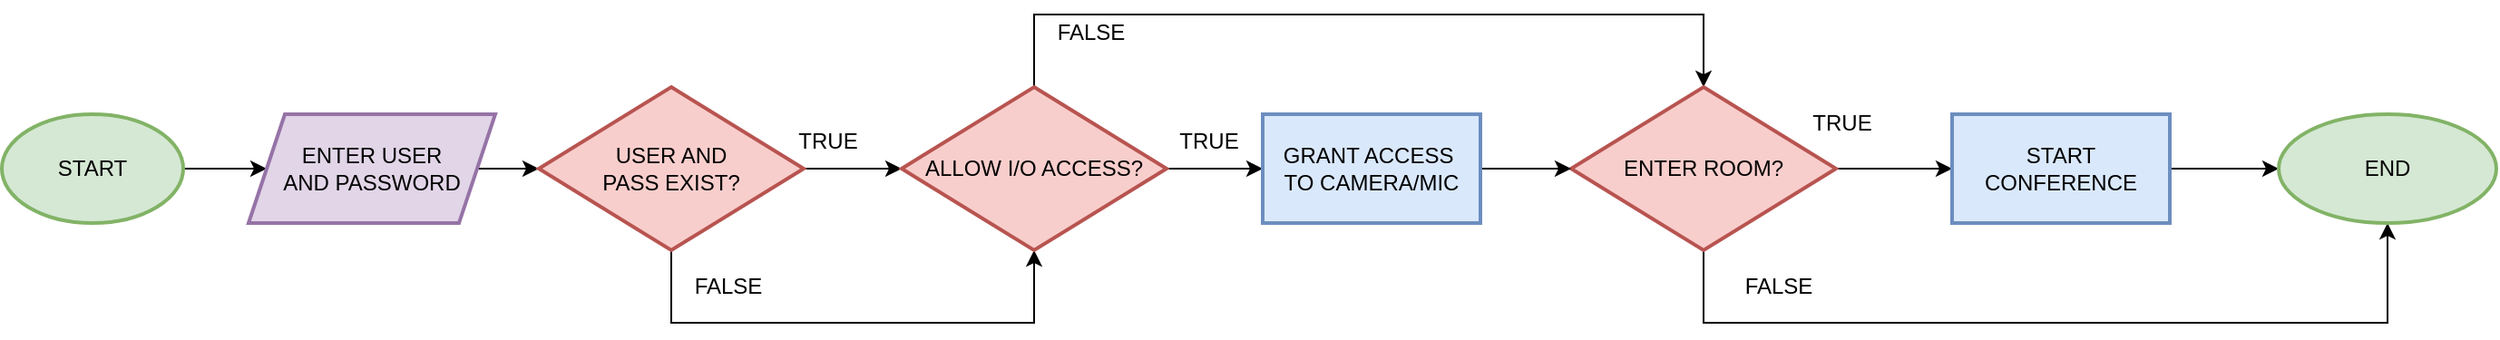 <mxfile version="15.3.2" type="github">
  <diagram id="C5RBs43oDa-KdzZeNtuy" name="Page-1">
    <mxGraphModel dx="1362" dy="759" grid="1" gridSize="10" guides="1" tooltips="1" connect="1" arrows="1" fold="1" page="1" pageScale="1" pageWidth="827" pageHeight="1169" math="0" shadow="0">
      <root>
        <mxCell id="WIyWlLk6GJQsqaUBKTNV-0" />
        <mxCell id="WIyWlLk6GJQsqaUBKTNV-1" parent="WIyWlLk6GJQsqaUBKTNV-0" />
        <mxCell id="RI1b6BAHuvbzdq68APIn-40" value="" style="edgeStyle=orthogonalEdgeStyle;rounded=0;orthogonalLoop=1;jettySize=auto;html=1;" edge="1" parent="WIyWlLk6GJQsqaUBKTNV-1" source="RI1b6BAHuvbzdq68APIn-2" target="RI1b6BAHuvbzdq68APIn-5">
          <mxGeometry relative="1" as="geometry" />
        </mxCell>
        <mxCell id="RI1b6BAHuvbzdq68APIn-2" value="START" style="strokeWidth=2;html=1;shape=mxgraph.flowchart.start_1;whiteSpace=wrap;fillColor=#d5e8d4;strokeColor=#82b366;" vertex="1" parent="WIyWlLk6GJQsqaUBKTNV-1">
          <mxGeometry x="25" y="95" width="100" height="60" as="geometry" />
        </mxCell>
        <mxCell id="RI1b6BAHuvbzdq68APIn-41" value="" style="edgeStyle=orthogonalEdgeStyle;rounded=0;orthogonalLoop=1;jettySize=auto;html=1;" edge="1" parent="WIyWlLk6GJQsqaUBKTNV-1" source="RI1b6BAHuvbzdq68APIn-5" target="RI1b6BAHuvbzdq68APIn-7">
          <mxGeometry relative="1" as="geometry" />
        </mxCell>
        <mxCell id="RI1b6BAHuvbzdq68APIn-5" value="ENTER USER &lt;br&gt;AND PASSWORD" style="shape=parallelogram;perimeter=parallelogramPerimeter;whiteSpace=wrap;html=1;fixedSize=1;strokeWidth=2;fillColor=#e1d5e7;strokeColor=#9673a6;" vertex="1" parent="WIyWlLk6GJQsqaUBKTNV-1">
          <mxGeometry x="161" y="95" width="136" height="60" as="geometry" />
        </mxCell>
        <mxCell id="RI1b6BAHuvbzdq68APIn-42" value="" style="edgeStyle=orthogonalEdgeStyle;rounded=0;orthogonalLoop=1;jettySize=auto;html=1;" edge="1" parent="WIyWlLk6GJQsqaUBKTNV-1" source="RI1b6BAHuvbzdq68APIn-7" target="RI1b6BAHuvbzdq68APIn-17">
          <mxGeometry relative="1" as="geometry" />
        </mxCell>
        <mxCell id="RI1b6BAHuvbzdq68APIn-50" value="" style="edgeStyle=orthogonalEdgeStyle;rounded=0;orthogonalLoop=1;jettySize=auto;html=1;entryX=0.5;entryY=1;entryDx=0;entryDy=0;" edge="1" parent="WIyWlLk6GJQsqaUBKTNV-1" source="RI1b6BAHuvbzdq68APIn-7" target="RI1b6BAHuvbzdq68APIn-17">
          <mxGeometry relative="1" as="geometry">
            <mxPoint x="394" y="265" as="targetPoint" />
            <Array as="points">
              <mxPoint x="394" y="210" />
              <mxPoint x="594" y="210" />
            </Array>
          </mxGeometry>
        </mxCell>
        <mxCell id="RI1b6BAHuvbzdq68APIn-7" value="USER AND &lt;br&gt;PASS EXIST?" style="rhombus;whiteSpace=wrap;html=1;strokeWidth=2;fillColor=#f8cecc;strokeColor=#b85450;" vertex="1" parent="WIyWlLk6GJQsqaUBKTNV-1">
          <mxGeometry x="321" y="80" width="146" height="90" as="geometry" />
        </mxCell>
        <mxCell id="RI1b6BAHuvbzdq68APIn-52" value="" style="edgeStyle=orthogonalEdgeStyle;rounded=0;orthogonalLoop=1;jettySize=auto;html=1;entryX=0.5;entryY=0;entryDx=0;entryDy=0;" edge="1" parent="WIyWlLk6GJQsqaUBKTNV-1" source="RI1b6BAHuvbzdq68APIn-17" target="RI1b6BAHuvbzdq68APIn-23">
          <mxGeometry relative="1" as="geometry">
            <mxPoint x="594" y="-15" as="targetPoint" />
            <Array as="points">
              <mxPoint x="594" y="40" />
              <mxPoint x="963" y="40" />
            </Array>
          </mxGeometry>
        </mxCell>
        <mxCell id="RI1b6BAHuvbzdq68APIn-60" value="" style="edgeStyle=orthogonalEdgeStyle;rounded=0;orthogonalLoop=1;jettySize=auto;html=1;" edge="1" parent="WIyWlLk6GJQsqaUBKTNV-1" source="RI1b6BAHuvbzdq68APIn-17" target="RI1b6BAHuvbzdq68APIn-59">
          <mxGeometry relative="1" as="geometry" />
        </mxCell>
        <mxCell id="RI1b6BAHuvbzdq68APIn-17" value="ALLOW I/O ACCESS?" style="rhombus;whiteSpace=wrap;html=1;strokeWidth=2;fillColor=#f8cecc;strokeColor=#b85450;" vertex="1" parent="WIyWlLk6GJQsqaUBKTNV-1">
          <mxGeometry x="521" y="80" width="146" height="90" as="geometry" />
        </mxCell>
        <mxCell id="RI1b6BAHuvbzdq68APIn-46" value="" style="edgeStyle=orthogonalEdgeStyle;rounded=0;orthogonalLoop=1;jettySize=auto;html=1;" edge="1" parent="WIyWlLk6GJQsqaUBKTNV-1" source="RI1b6BAHuvbzdq68APIn-23" target="RI1b6BAHuvbzdq68APIn-31">
          <mxGeometry relative="1" as="geometry" />
        </mxCell>
        <mxCell id="RI1b6BAHuvbzdq68APIn-54" value="" style="edgeStyle=orthogonalEdgeStyle;rounded=0;orthogonalLoop=1;jettySize=auto;html=1;" edge="1" parent="WIyWlLk6GJQsqaUBKTNV-1" source="RI1b6BAHuvbzdq68APIn-23" target="RI1b6BAHuvbzdq68APIn-33">
          <mxGeometry relative="1" as="geometry">
            <mxPoint x="963" y="265" as="targetPoint" />
            <Array as="points">
              <mxPoint x="963" y="210" />
              <mxPoint x="1340" y="210" />
            </Array>
          </mxGeometry>
        </mxCell>
        <mxCell id="RI1b6BAHuvbzdq68APIn-23" value="ENTER ROOM?" style="rhombus;whiteSpace=wrap;html=1;strokeWidth=2;fillColor=#f8cecc;strokeColor=#b85450;" vertex="1" parent="WIyWlLk6GJQsqaUBKTNV-1">
          <mxGeometry x="890" y="80" width="146" height="90" as="geometry" />
        </mxCell>
        <mxCell id="RI1b6BAHuvbzdq68APIn-48" value="" style="edgeStyle=orthogonalEdgeStyle;rounded=0;orthogonalLoop=1;jettySize=auto;html=1;" edge="1" parent="WIyWlLk6GJQsqaUBKTNV-1" source="RI1b6BAHuvbzdq68APIn-31" target="RI1b6BAHuvbzdq68APIn-33">
          <mxGeometry relative="1" as="geometry" />
        </mxCell>
        <mxCell id="RI1b6BAHuvbzdq68APIn-31" value="START CONFERENCE" style="whiteSpace=wrap;html=1;strokeWidth=2;fillColor=#dae8fc;strokeColor=#6c8ebf;" vertex="1" parent="WIyWlLk6GJQsqaUBKTNV-1">
          <mxGeometry x="1100" y="95" width="120" height="60" as="geometry" />
        </mxCell>
        <mxCell id="RI1b6BAHuvbzdq68APIn-33" value="END" style="ellipse;whiteSpace=wrap;html=1;strokeWidth=2;fillColor=#d5e8d4;strokeColor=#82b366;" vertex="1" parent="WIyWlLk6GJQsqaUBKTNV-1">
          <mxGeometry x="1280" y="95" width="120" height="60" as="geometry" />
        </mxCell>
        <mxCell id="RI1b6BAHuvbzdq68APIn-43" value="TRUE" style="text;html=1;align=center;verticalAlign=middle;resizable=0;points=[];autosize=1;strokeColor=none;fillColor=none;" vertex="1" parent="WIyWlLk6GJQsqaUBKTNV-1">
          <mxGeometry x="455" y="100" width="50" height="20" as="geometry" />
        </mxCell>
        <mxCell id="RI1b6BAHuvbzdq68APIn-45" value="TRUE" style="text;html=1;align=center;verticalAlign=middle;resizable=0;points=[];autosize=1;strokeColor=none;fillColor=none;" vertex="1" parent="WIyWlLk6GJQsqaUBKTNV-1">
          <mxGeometry x="665" y="100" width="50" height="20" as="geometry" />
        </mxCell>
        <mxCell id="RI1b6BAHuvbzdq68APIn-47" value="TRUE" style="text;html=1;align=center;verticalAlign=middle;resizable=0;points=[];autosize=1;strokeColor=none;fillColor=none;" vertex="1" parent="WIyWlLk6GJQsqaUBKTNV-1">
          <mxGeometry x="1014" y="90" width="50" height="20" as="geometry" />
        </mxCell>
        <mxCell id="RI1b6BAHuvbzdq68APIn-55" value="FALSE" style="text;html=1;align=center;verticalAlign=middle;resizable=0;points=[];autosize=1;strokeColor=none;fillColor=none;" vertex="1" parent="WIyWlLk6GJQsqaUBKTNV-1">
          <mxGeometry x="400" y="180" width="50" height="20" as="geometry" />
        </mxCell>
        <mxCell id="RI1b6BAHuvbzdq68APIn-56" value="FALSE" style="text;html=1;align=center;verticalAlign=middle;resizable=0;points=[];autosize=1;strokeColor=none;fillColor=none;" vertex="1" parent="WIyWlLk6GJQsqaUBKTNV-1">
          <mxGeometry x="979" y="180" width="50" height="20" as="geometry" />
        </mxCell>
        <mxCell id="RI1b6BAHuvbzdq68APIn-57" value="FALSE" style="text;html=1;align=center;verticalAlign=middle;resizable=0;points=[];autosize=1;strokeColor=none;fillColor=none;" vertex="1" parent="WIyWlLk6GJQsqaUBKTNV-1">
          <mxGeometry x="600" y="40" width="50" height="20" as="geometry" />
        </mxCell>
        <mxCell id="RI1b6BAHuvbzdq68APIn-61" value="" style="edgeStyle=orthogonalEdgeStyle;rounded=0;orthogonalLoop=1;jettySize=auto;html=1;" edge="1" parent="WIyWlLk6GJQsqaUBKTNV-1" source="RI1b6BAHuvbzdq68APIn-59" target="RI1b6BAHuvbzdq68APIn-23">
          <mxGeometry relative="1" as="geometry" />
        </mxCell>
        <mxCell id="RI1b6BAHuvbzdq68APIn-59" value="GRANT ACCESS&amp;nbsp;&lt;br&gt;TO CAMERA/MIC" style="whiteSpace=wrap;html=1;strokeColor=#6c8ebf;strokeWidth=2;fillColor=#dae8fc;" vertex="1" parent="WIyWlLk6GJQsqaUBKTNV-1">
          <mxGeometry x="720" y="95" width="120" height="60" as="geometry" />
        </mxCell>
      </root>
    </mxGraphModel>
  </diagram>
</mxfile>
